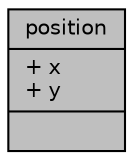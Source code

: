 digraph "position"
{
 // LATEX_PDF_SIZE
  edge [fontname="Helvetica",fontsize="10",labelfontname="Helvetica",labelfontsize="10"];
  node [fontname="Helvetica",fontsize="10",shape=record];
  Node1 [label="{position\n|+ x\l+ y\l|}",height=0.2,width=0.4,color="black", fillcolor="grey75", style="filled", fontcolor="black",tooltip="structure donnant la localisation d'un arbre"];
}

